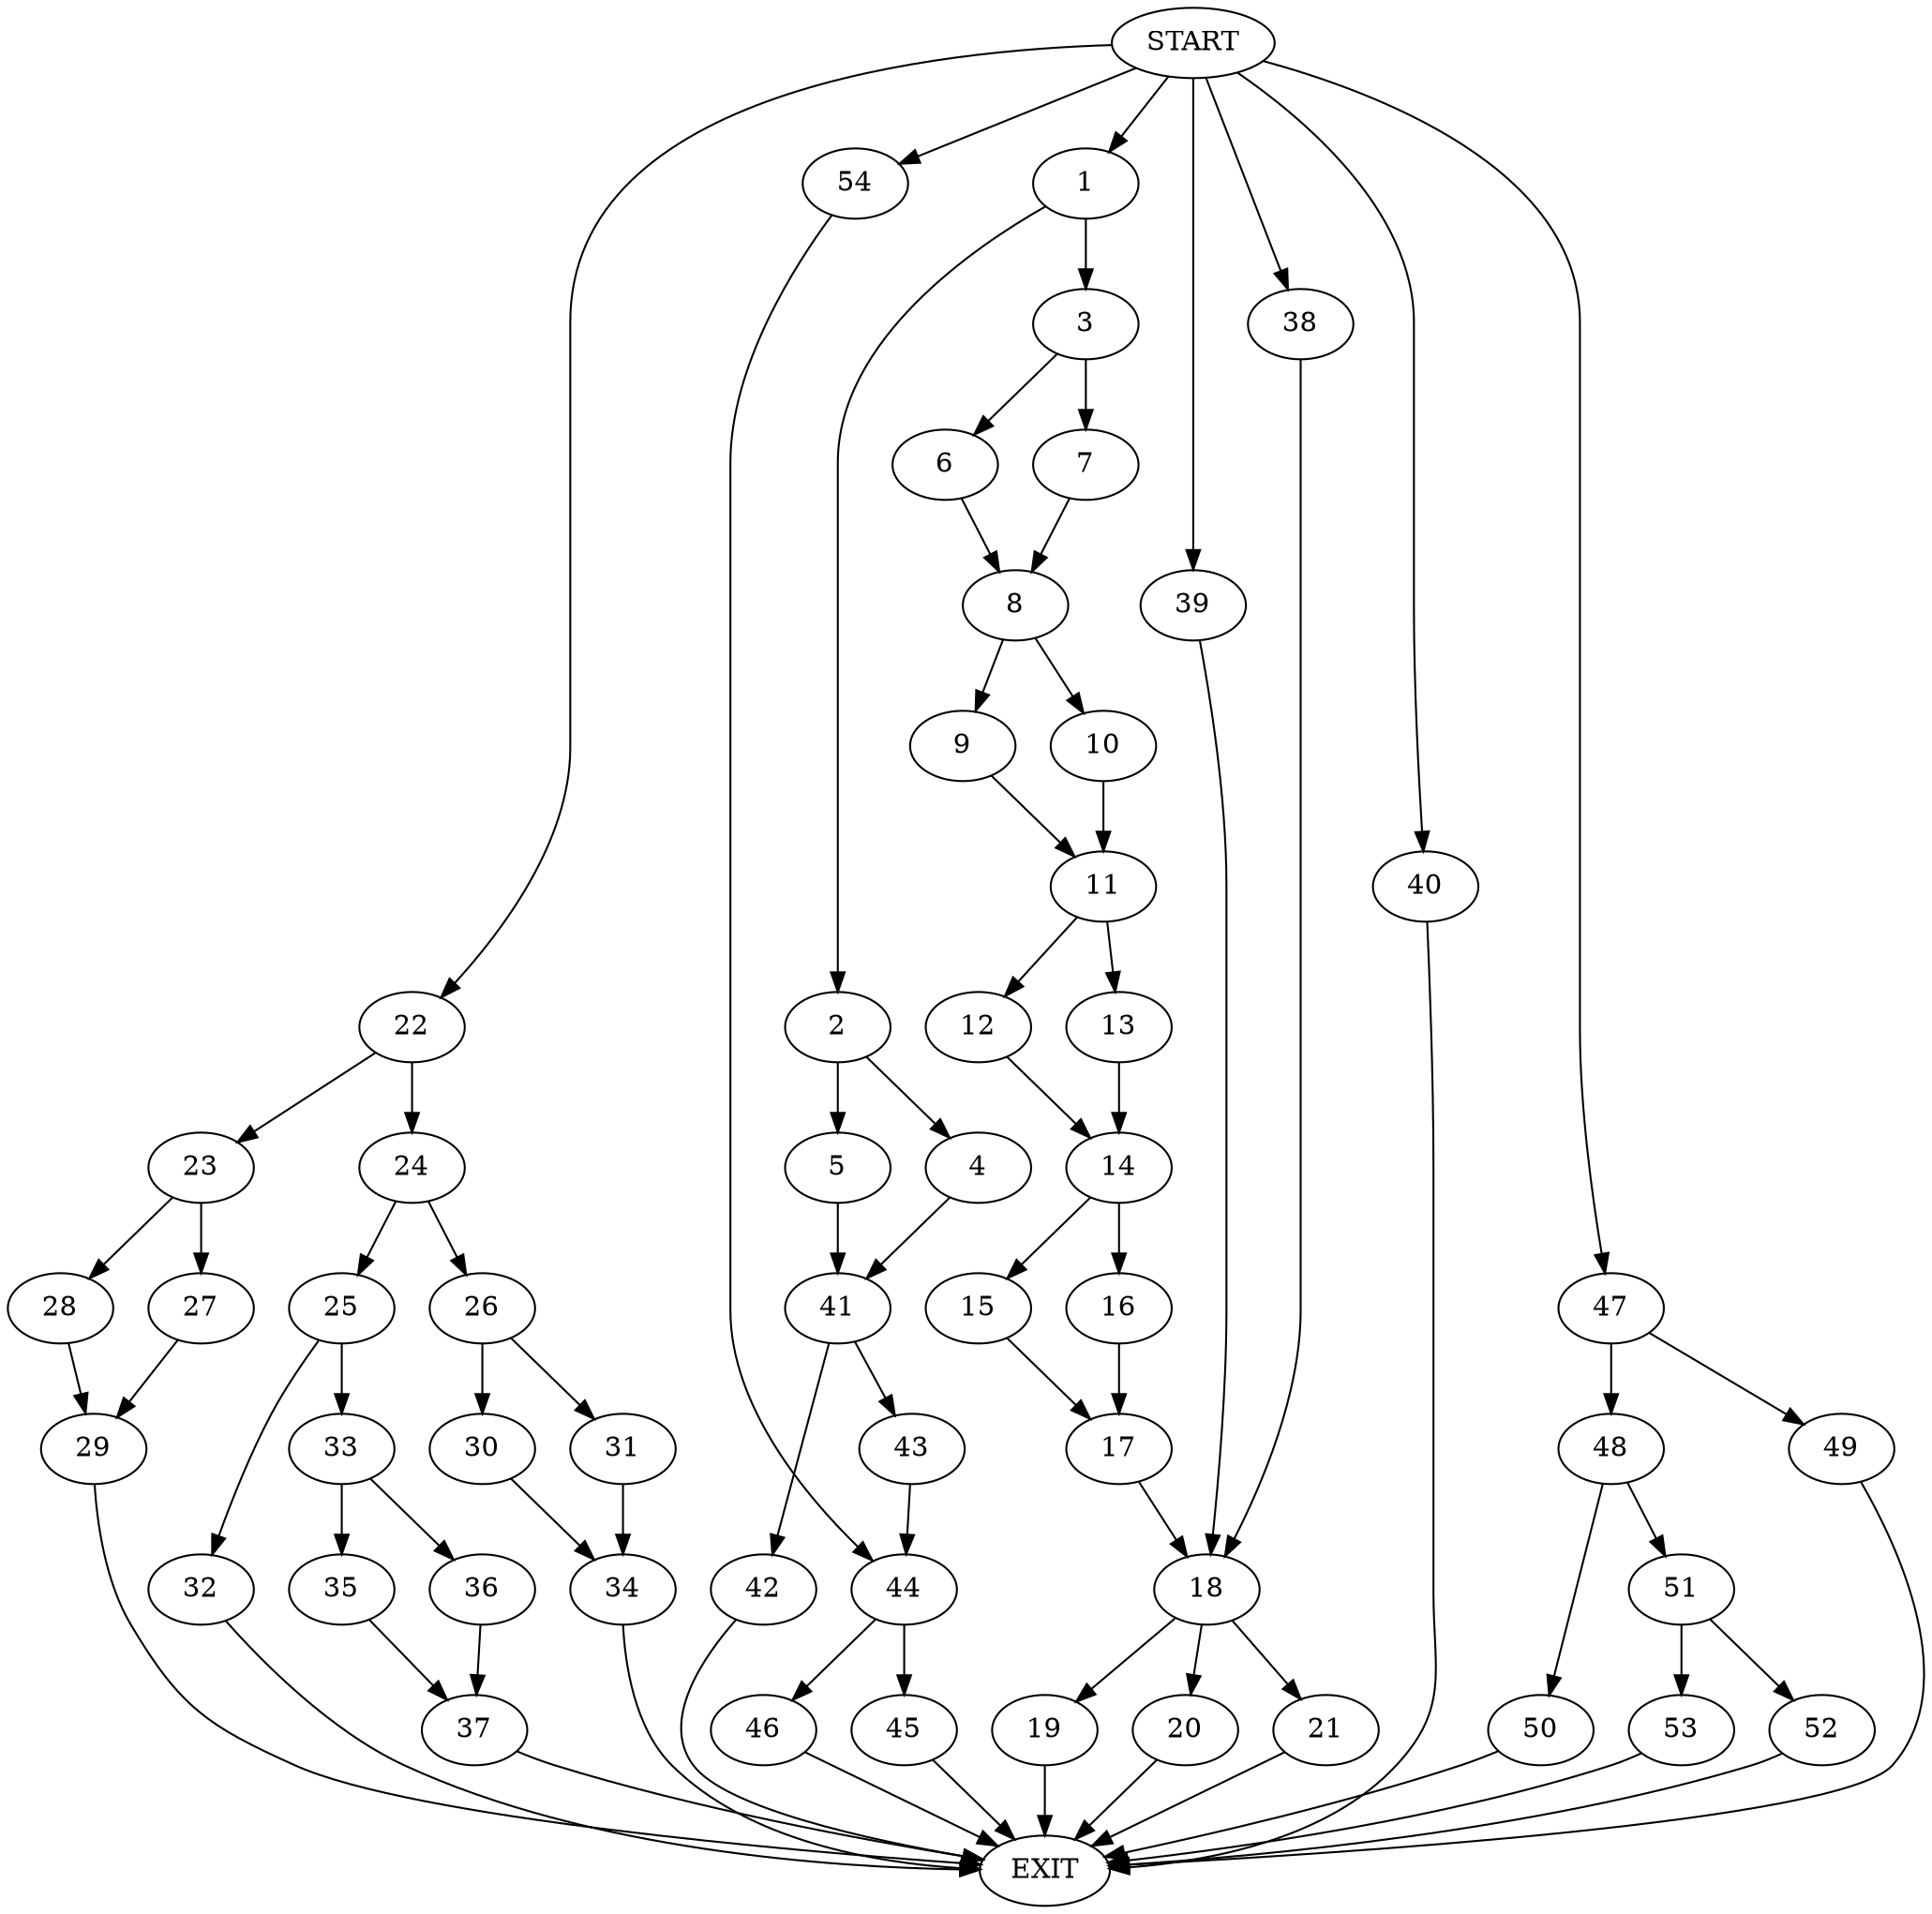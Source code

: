 digraph {
0 [label="START"]
55 [label="EXIT"]
0 -> 1
1 -> 2
1 -> 3
2 -> 4
2 -> 5
3 -> 6
3 -> 7
6 -> 8
7 -> 8
8 -> 9
8 -> 10
9 -> 11
10 -> 11
11 -> 12
11 -> 13
13 -> 14
12 -> 14
14 -> 15
14 -> 16
16 -> 17
15 -> 17
17 -> 18
18 -> 19
18 -> 20
18 -> 21
19 -> 55
0 -> 22
22 -> 23
22 -> 24
24 -> 25
24 -> 26
23 -> 27
23 -> 28
28 -> 29
27 -> 29
29 -> 55
26 -> 30
26 -> 31
25 -> 32
25 -> 33
31 -> 34
30 -> 34
34 -> 55
32 -> 55
33 -> 35
33 -> 36
35 -> 37
36 -> 37
37 -> 55
0 -> 38
38 -> 18
20 -> 55
0 -> 39
39 -> 18
21 -> 55
0 -> 40
40 -> 55
5 -> 41
4 -> 41
41 -> 42
41 -> 43
43 -> 44
42 -> 55
44 -> 45
44 -> 46
46 -> 55
0 -> 47
47 -> 48
47 -> 49
49 -> 55
48 -> 50
48 -> 51
50 -> 55
51 -> 52
51 -> 53
53 -> 55
52 -> 55
0 -> 54
54 -> 44
45 -> 55
}
